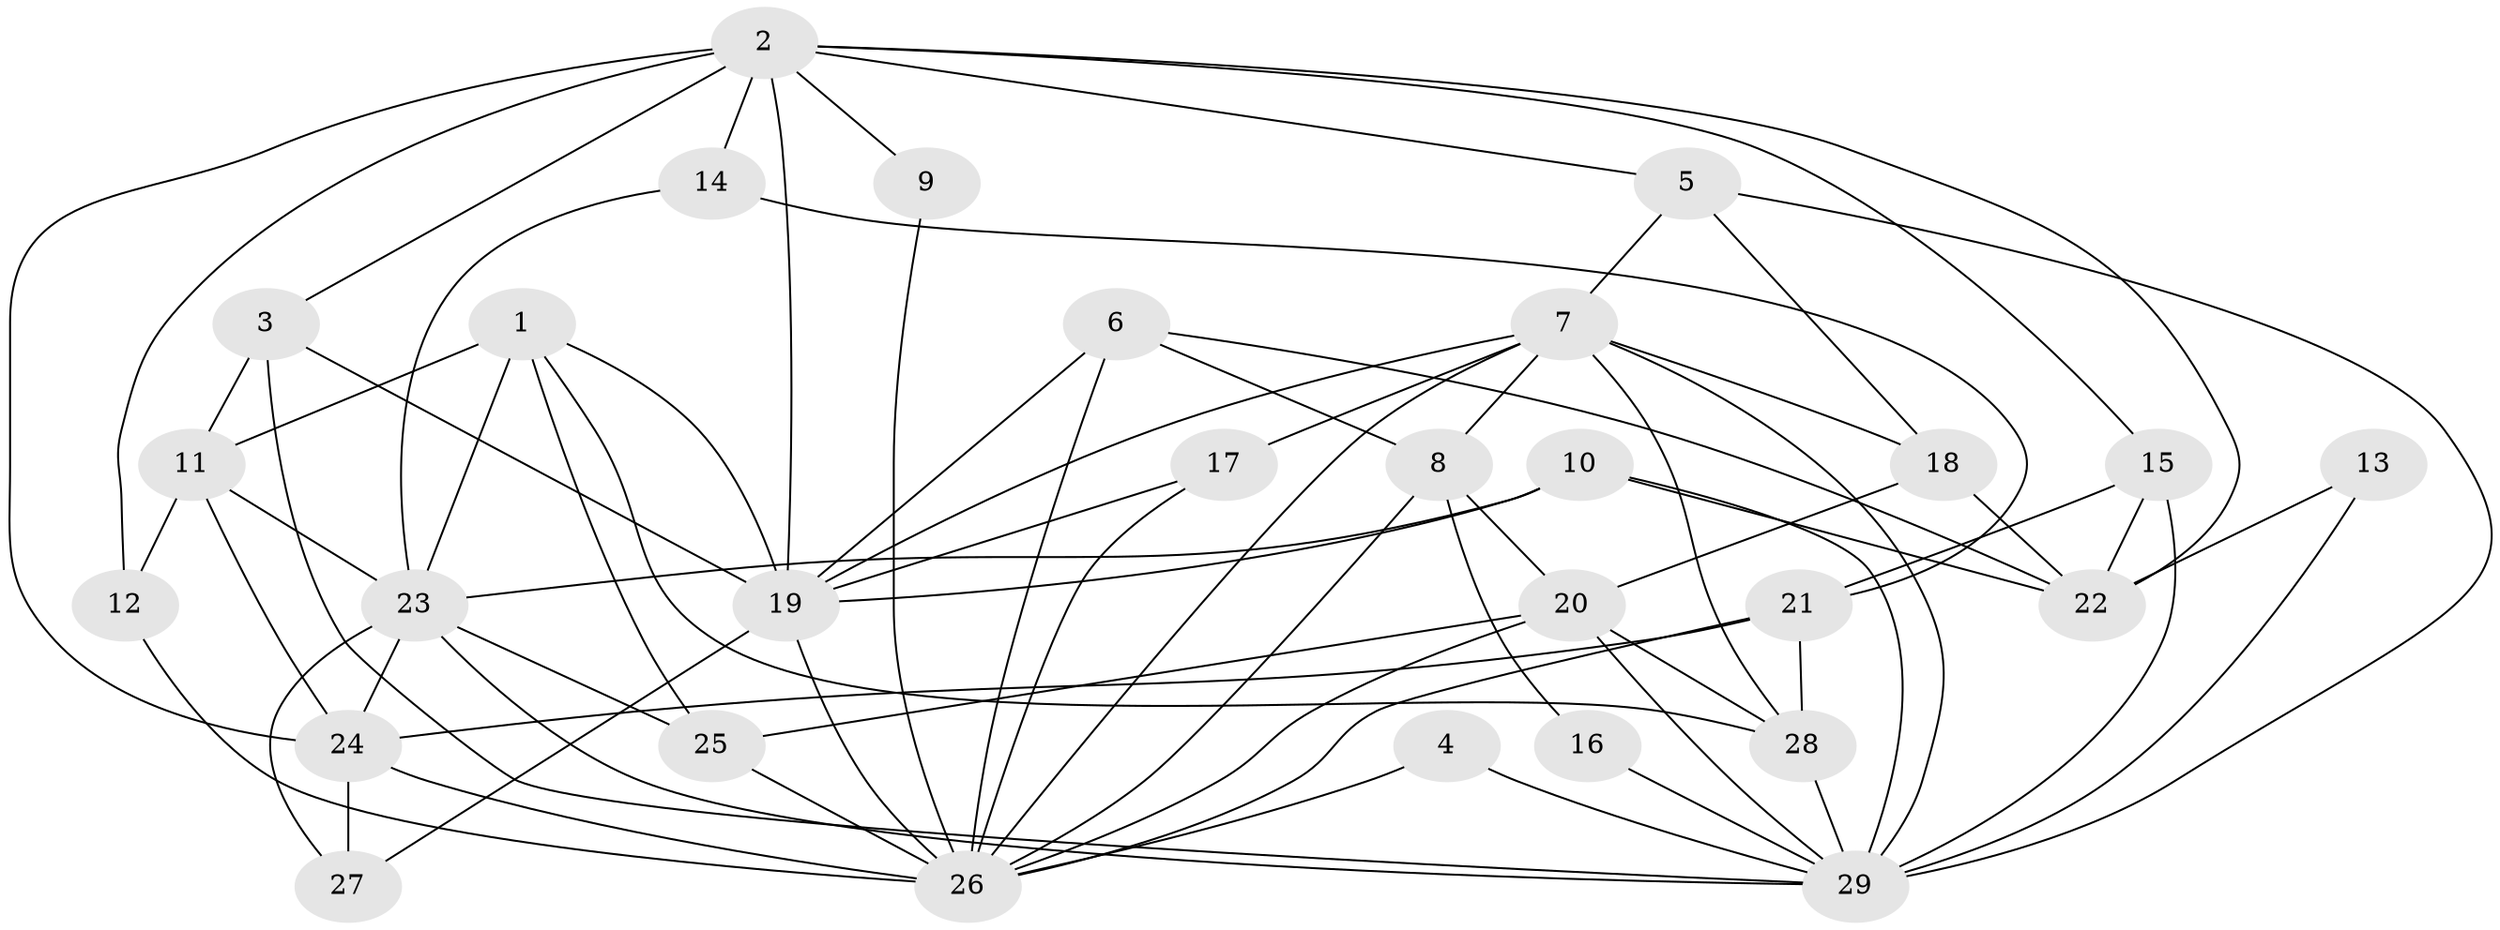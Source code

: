 // original degree distribution, {7: 0.03508771929824561, 5: 0.17543859649122806, 6: 0.07017543859649122, 3: 0.2982456140350877, 8: 0.03508771929824561, 9: 0.017543859649122806, 4: 0.19298245614035087, 2: 0.17543859649122806}
// Generated by graph-tools (version 1.1) at 2025/50/03/09/25 03:50:04]
// undirected, 29 vertices, 74 edges
graph export_dot {
graph [start="1"]
  node [color=gray90,style=filled];
  1;
  2;
  3;
  4;
  5;
  6;
  7;
  8;
  9;
  10;
  11;
  12;
  13;
  14;
  15;
  16;
  17;
  18;
  19;
  20;
  21;
  22;
  23;
  24;
  25;
  26;
  27;
  28;
  29;
  1 -- 11 [weight=1.0];
  1 -- 19 [weight=1.0];
  1 -- 23 [weight=1.0];
  1 -- 25 [weight=1.0];
  1 -- 28 [weight=1.0];
  2 -- 3 [weight=1.0];
  2 -- 5 [weight=1.0];
  2 -- 9 [weight=1.0];
  2 -- 12 [weight=1.0];
  2 -- 14 [weight=2.0];
  2 -- 15 [weight=1.0];
  2 -- 19 [weight=1.0];
  2 -- 22 [weight=1.0];
  2 -- 24 [weight=1.0];
  3 -- 11 [weight=1.0];
  3 -- 19 [weight=1.0];
  3 -- 29 [weight=1.0];
  4 -- 26 [weight=1.0];
  4 -- 29 [weight=1.0];
  5 -- 7 [weight=1.0];
  5 -- 18 [weight=1.0];
  5 -- 29 [weight=1.0];
  6 -- 8 [weight=1.0];
  6 -- 19 [weight=1.0];
  6 -- 22 [weight=1.0];
  6 -- 26 [weight=2.0];
  7 -- 8 [weight=1.0];
  7 -- 17 [weight=1.0];
  7 -- 18 [weight=1.0];
  7 -- 19 [weight=1.0];
  7 -- 26 [weight=1.0];
  7 -- 28 [weight=1.0];
  7 -- 29 [weight=1.0];
  8 -- 16 [weight=1.0];
  8 -- 20 [weight=1.0];
  8 -- 26 [weight=1.0];
  9 -- 26 [weight=1.0];
  10 -- 19 [weight=1.0];
  10 -- 22 [weight=1.0];
  10 -- 23 [weight=1.0];
  10 -- 29 [weight=2.0];
  11 -- 12 [weight=1.0];
  11 -- 23 [weight=1.0];
  11 -- 24 [weight=1.0];
  12 -- 26 [weight=1.0];
  13 -- 22 [weight=1.0];
  13 -- 29 [weight=1.0];
  14 -- 21 [weight=1.0];
  14 -- 23 [weight=1.0];
  15 -- 21 [weight=1.0];
  15 -- 22 [weight=1.0];
  15 -- 29 [weight=1.0];
  16 -- 29 [weight=1.0];
  17 -- 19 [weight=1.0];
  17 -- 26 [weight=1.0];
  18 -- 20 [weight=1.0];
  18 -- 22 [weight=1.0];
  19 -- 26 [weight=1.0];
  19 -- 27 [weight=1.0];
  20 -- 25 [weight=1.0];
  20 -- 26 [weight=1.0];
  20 -- 28 [weight=1.0];
  20 -- 29 [weight=1.0];
  21 -- 24 [weight=1.0];
  21 -- 26 [weight=2.0];
  21 -- 28 [weight=1.0];
  23 -- 24 [weight=2.0];
  23 -- 25 [weight=2.0];
  23 -- 27 [weight=1.0];
  23 -- 29 [weight=1.0];
  24 -- 26 [weight=1.0];
  24 -- 27 [weight=1.0];
  25 -- 26 [weight=2.0];
  28 -- 29 [weight=1.0];
}
